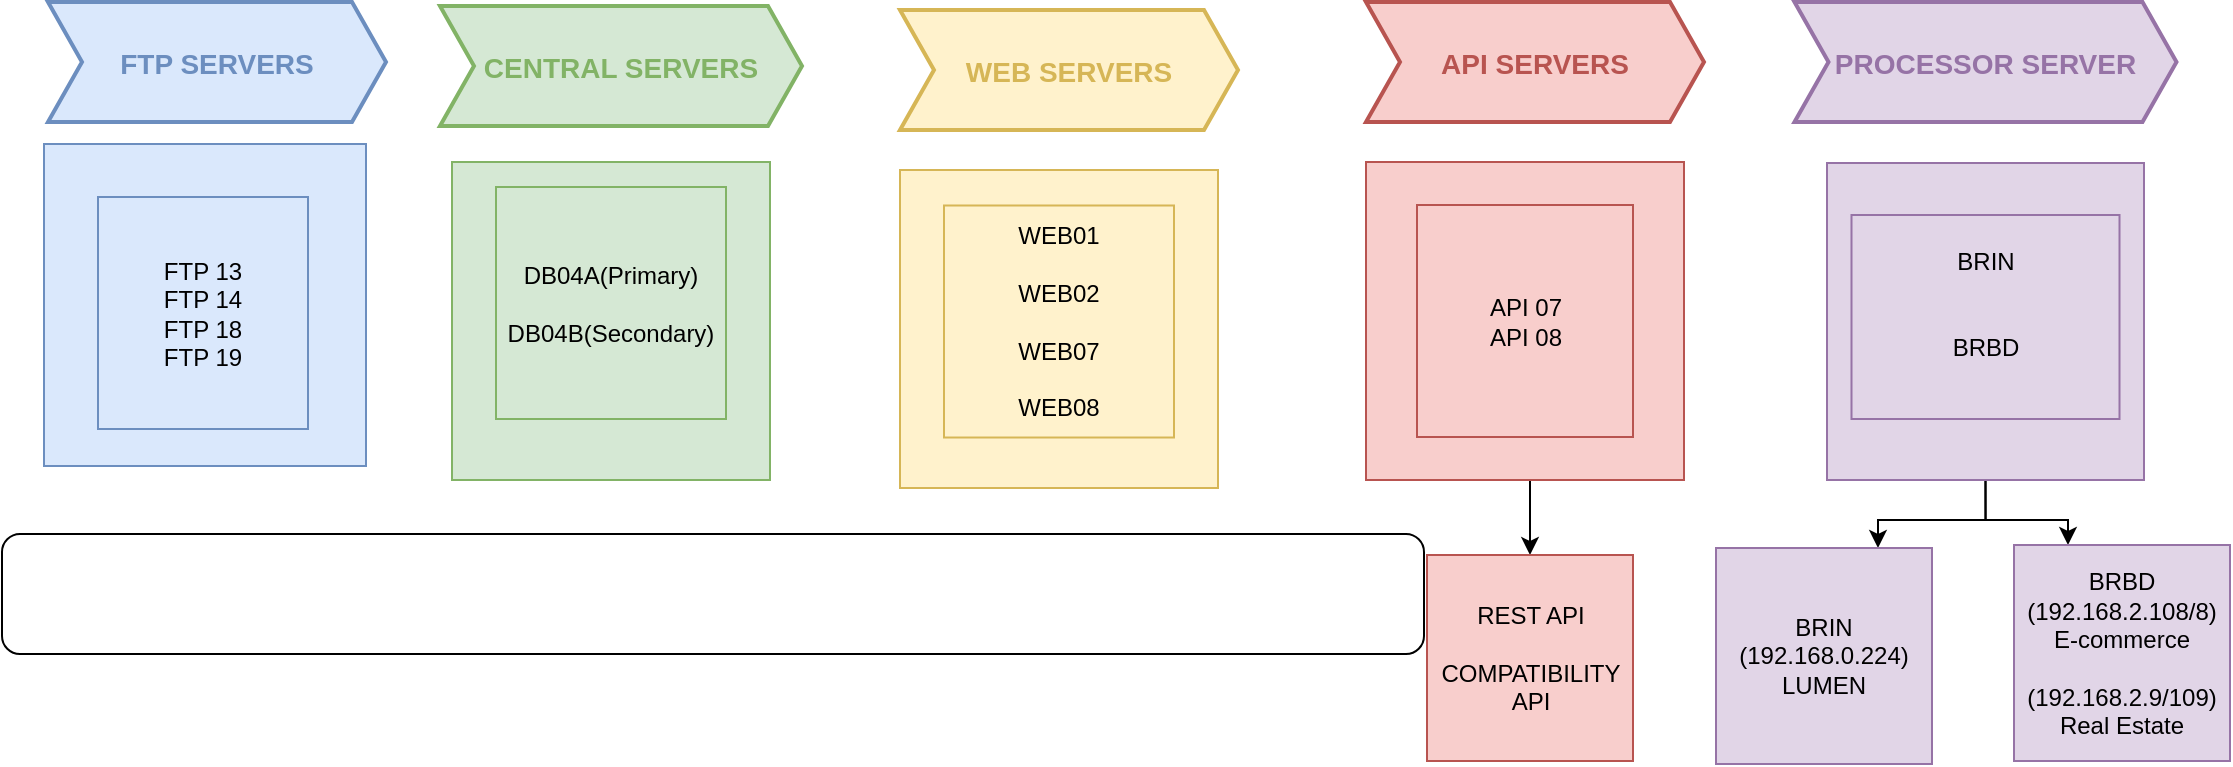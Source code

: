 <mxfile border="50" scale="3" compressed="false" locked="false" version="26.0.6">
  <diagram name="Blank" id="YmL12bMKpDGza6XwsDPr">
    <mxGraphModel dx="1290" dy="618" grid="0" gridSize="10" guides="1" tooltips="1" connect="1" arrows="1" fold="1" page="1" pageScale="1" pageWidth="1169" pageHeight="827" background="none" math="1" shadow="0">
      <root>
        <mxCell id="X5NqExCQtvZxIxQ7pmgY-0" />
        <mxCell id="1" parent="X5NqExCQtvZxIxQ7pmgY-0" />
        <mxCell id="NjAqU9Y5rHBkyYTPuW-a-2" value="FTP SERVERS" style="shape=step;perimeter=stepPerimeter;strokeColor=#6C8EBF;fontFamily=Helvetica;fontSize=14;fontColor=#6C8EBF;fillColor=#dae8fc;fixedSize=1;size=17;fontStyle=1;strokeWidth=2;spacingTop=0;points=[];" parent="1" vertex="1">
          <mxGeometry x="25" y="75" width="169" height="60" as="geometry" />
        </mxCell>
        <mxCell id="NjAqU9Y5rHBkyYTPuW-a-3" value="CENTRAL SERVERS" style="shape=step;perimeter=stepPerimeter;strokeColor=#82B366;fontFamily=Helvetica;fontSize=14;fontColor=#82B366;fillColor=#d5e8d4;fixedSize=1;size=17;fontStyle=1;strokeWidth=2;spacingTop=0;points=[];" parent="1" vertex="1">
          <mxGeometry x="221" y="77" width="181" height="60" as="geometry" />
        </mxCell>
        <mxCell id="NjAqU9Y5rHBkyYTPuW-a-4" value="WEB SERVERS" style="shape=step;perimeter=stepPerimeter;strokeColor=#D6B656;fontFamily=Helvetica;fontSize=14;fontColor=#D6B656;fillColor=#fff2cc;fixedSize=1;size=17;fontStyle=1;strokeWidth=2;spacingTop=0;points=[];" parent="1" vertex="1">
          <mxGeometry x="451" y="79" width="169" height="60" as="geometry" />
        </mxCell>
        <mxCell id="NjAqU9Y5rHBkyYTPuW-a-5" value="API SERVERS" style="shape=step;perimeter=stepPerimeter;strokeColor=#B85450;fontFamily=Helvetica;fontSize=14;fontColor=#B85450;fillColor=#f8cecc;fixedSize=1;size=17;fontStyle=1;strokeWidth=2;spacingTop=0;points=[];" parent="1" vertex="1">
          <mxGeometry x="684" y="75" width="169" height="60" as="geometry" />
        </mxCell>
        <mxCell id="CufCo2kyAGJHluFMc8VW-1" value="" style="whiteSpace=wrap;html=1;aspect=fixed;fillColor=#dae8fc;strokeColor=#6c8ebf;" parent="1" vertex="1">
          <mxGeometry x="23" y="146" width="161" height="161" as="geometry" />
        </mxCell>
        <mxCell id="CufCo2kyAGJHluFMc8VW-2" value="FTP 13&lt;br&gt;FTP 14&lt;br&gt;FTP 18&lt;br&gt;FTP 19" style="text;strokeColor=#6c8ebf;align=center;fillColor=#dae8fc;html=1;verticalAlign=middle;whiteSpace=wrap;rounded=0;" parent="1" vertex="1">
          <mxGeometry x="50" y="172.5" width="105" height="116" as="geometry" />
        </mxCell>
        <mxCell id="CufCo2kyAGJHluFMc8VW-4" value="" style="whiteSpace=wrap;html=1;aspect=fixed;fillColor=#d5e8d4;strokeColor=#82b366;" parent="1" vertex="1">
          <mxGeometry x="227" y="155" width="159" height="159" as="geometry" />
        </mxCell>
        <mxCell id="CufCo2kyAGJHluFMc8VW-5" value="DB04A(Primary)&lt;br&gt;&lt;br&gt;DB04B(Secondary)" style="text;strokeColor=#82b366;align=center;fillColor=#d5e8d4;html=1;verticalAlign=middle;whiteSpace=wrap;rounded=0;" parent="1" vertex="1">
          <mxGeometry x="249" y="167.5" width="115" height="116" as="geometry" />
        </mxCell>
        <mxCell id="CufCo2kyAGJHluFMc8VW-8" value="" style="whiteSpace=wrap;html=1;aspect=fixed;fillColor=#fff2cc;strokeColor=#d6b656;" parent="1" vertex="1">
          <mxGeometry x="451" y="159" width="159" height="159" as="geometry" />
        </mxCell>
        <mxCell id="CufCo2kyAGJHluFMc8VW-9" value="WEB01&lt;br&gt;&lt;br&gt;WEB02&lt;br&gt;&lt;br&gt;WEB07&lt;br&gt;&lt;br&gt;WEB08" style="text;strokeColor=#d6b656;align=center;fillColor=#fff2cc;html=1;verticalAlign=middle;whiteSpace=wrap;rounded=0;" parent="1" vertex="1">
          <mxGeometry x="473" y="176.75" width="115" height="116" as="geometry" />
        </mxCell>
        <mxCell id="CufCo2kyAGJHluFMc8VW-23" style="edgeStyle=orthogonalEdgeStyle;rounded=0;orthogonalLoop=1;jettySize=auto;html=1;exitX=0.5;exitY=1;exitDx=0;exitDy=0;entryX=0.5;entryY=0;entryDx=0;entryDy=0;" parent="1" source="CufCo2kyAGJHluFMc8VW-11" target="CufCo2kyAGJHluFMc8VW-19" edge="1">
          <mxGeometry relative="1" as="geometry" />
        </mxCell>
        <mxCell id="CufCo2kyAGJHluFMc8VW-11" value="" style="whiteSpace=wrap;html=1;aspect=fixed;fillColor=#f8cecc;strokeColor=#b85450;" parent="1" vertex="1">
          <mxGeometry x="684" y="155" width="159" height="159" as="geometry" />
        </mxCell>
        <mxCell id="CufCo2kyAGJHluFMc8VW-12" value="API 07&lt;br&gt;API 08" style="text;strokeColor=#b85450;align=center;fillColor=#f8cecc;html=1;verticalAlign=middle;whiteSpace=wrap;rounded=0;" parent="1" vertex="1">
          <mxGeometry x="709.5" y="176.5" width="108" height="116" as="geometry" />
        </mxCell>
        <mxCell id="CufCo2kyAGJHluFMc8VW-13" value="PROCESSOR SERVER" style="shape=step;perimeter=stepPerimeter;strokeColor=#9673A6;fontFamily=Helvetica;fontSize=14;fillColor=#e1d5e7;fixedSize=1;size=17;fontStyle=1;strokeWidth=2;spacingTop=0;points=[];gradientColor=none;fontColor=light-dark(#9673a6, #ededed);" parent="1" vertex="1">
          <mxGeometry x="898.25" y="75" width="191" height="60" as="geometry" />
        </mxCell>
        <mxCell id="CufCo2kyAGJHluFMc8VW-28" style="edgeStyle=orthogonalEdgeStyle;rounded=0;orthogonalLoop=1;jettySize=auto;html=1;exitX=0.5;exitY=1;exitDx=0;exitDy=0;entryX=0.75;entryY=0;entryDx=0;entryDy=0;" parent="1" source="CufCo2kyAGJHluFMc8VW-14" target="CufCo2kyAGJHluFMc8VW-24" edge="1">
          <mxGeometry relative="1" as="geometry" />
        </mxCell>
        <mxCell id="CufCo2kyAGJHluFMc8VW-30" style="edgeStyle=orthogonalEdgeStyle;rounded=0;orthogonalLoop=1;jettySize=auto;html=1;entryX=0.25;entryY=0;entryDx=0;entryDy=0;" parent="1" source="CufCo2kyAGJHluFMc8VW-14" target="CufCo2kyAGJHluFMc8VW-26" edge="1">
          <mxGeometry relative="1" as="geometry" />
        </mxCell>
        <mxCell id="CufCo2kyAGJHluFMc8VW-14" value="" style="whiteSpace=wrap;html=1;aspect=fixed;fillColor=#e1d5e7;strokeColor=#9673a6;" parent="1" vertex="1">
          <mxGeometry x="914.5" y="155.5" width="158.5" height="158.5" as="geometry" />
        </mxCell>
        <mxCell id="CufCo2kyAGJHluFMc8VW-15" value="BRIN&lt;br&gt;&lt;br&gt;&lt;br&gt;BRBD&lt;div&gt;&lt;br/&gt;&lt;/div&gt;" style="text;strokeColor=#9673a6;align=center;fillColor=#e1d5e7;html=1;verticalAlign=middle;whiteSpace=wrap;rounded=0;" parent="1" vertex="1">
          <mxGeometry x="926.75" y="181.5" width="134" height="102" as="geometry" />
        </mxCell>
        <mxCell id="CufCo2kyAGJHluFMc8VW-19" value="REST API&lt;br&gt;&lt;br&gt;COMPATIBILITY API" style="whiteSpace=wrap;html=1;aspect=fixed;fillColor=#f8cecc;strokeColor=#b85450;" parent="1" vertex="1">
          <mxGeometry x="714.5" y="351.5" width="103" height="103" as="geometry" />
        </mxCell>
        <mxCell id="CufCo2kyAGJHluFMc8VW-24" value="BRIN (192.168.0.224)&lt;br&gt;LUMEN" style="whiteSpace=wrap;html=1;aspect=fixed;fillColor=#e1d5e7;strokeColor=#9673a6;" parent="1" vertex="1">
          <mxGeometry x="859" y="348" width="108" height="108" as="geometry" />
        </mxCell>
        <mxCell id="CufCo2kyAGJHluFMc8VW-26" value="BRBD (192.168.2.108/8)&lt;br&gt;E-commerce&lt;br&gt;&lt;br&gt;(192.168.2.9/109)&lt;br&gt;Real Estate" style="whiteSpace=wrap;html=1;aspect=fixed;fillColor=#e1d5e7;strokeColor=#9673a6;" parent="1" vertex="1">
          <mxGeometry x="1008" y="346.5" width="108" height="108" as="geometry" />
        </mxCell>
        <mxCell id="tnYrrCxgJqpfB8aJMRDc-1" value="" style="rounded=1;whiteSpace=wrap;html=1;" vertex="1" parent="1">
          <mxGeometry x="2" y="341" width="711" height="60" as="geometry" />
        </mxCell>
      </root>
    </mxGraphModel>
  </diagram>
</mxfile>
